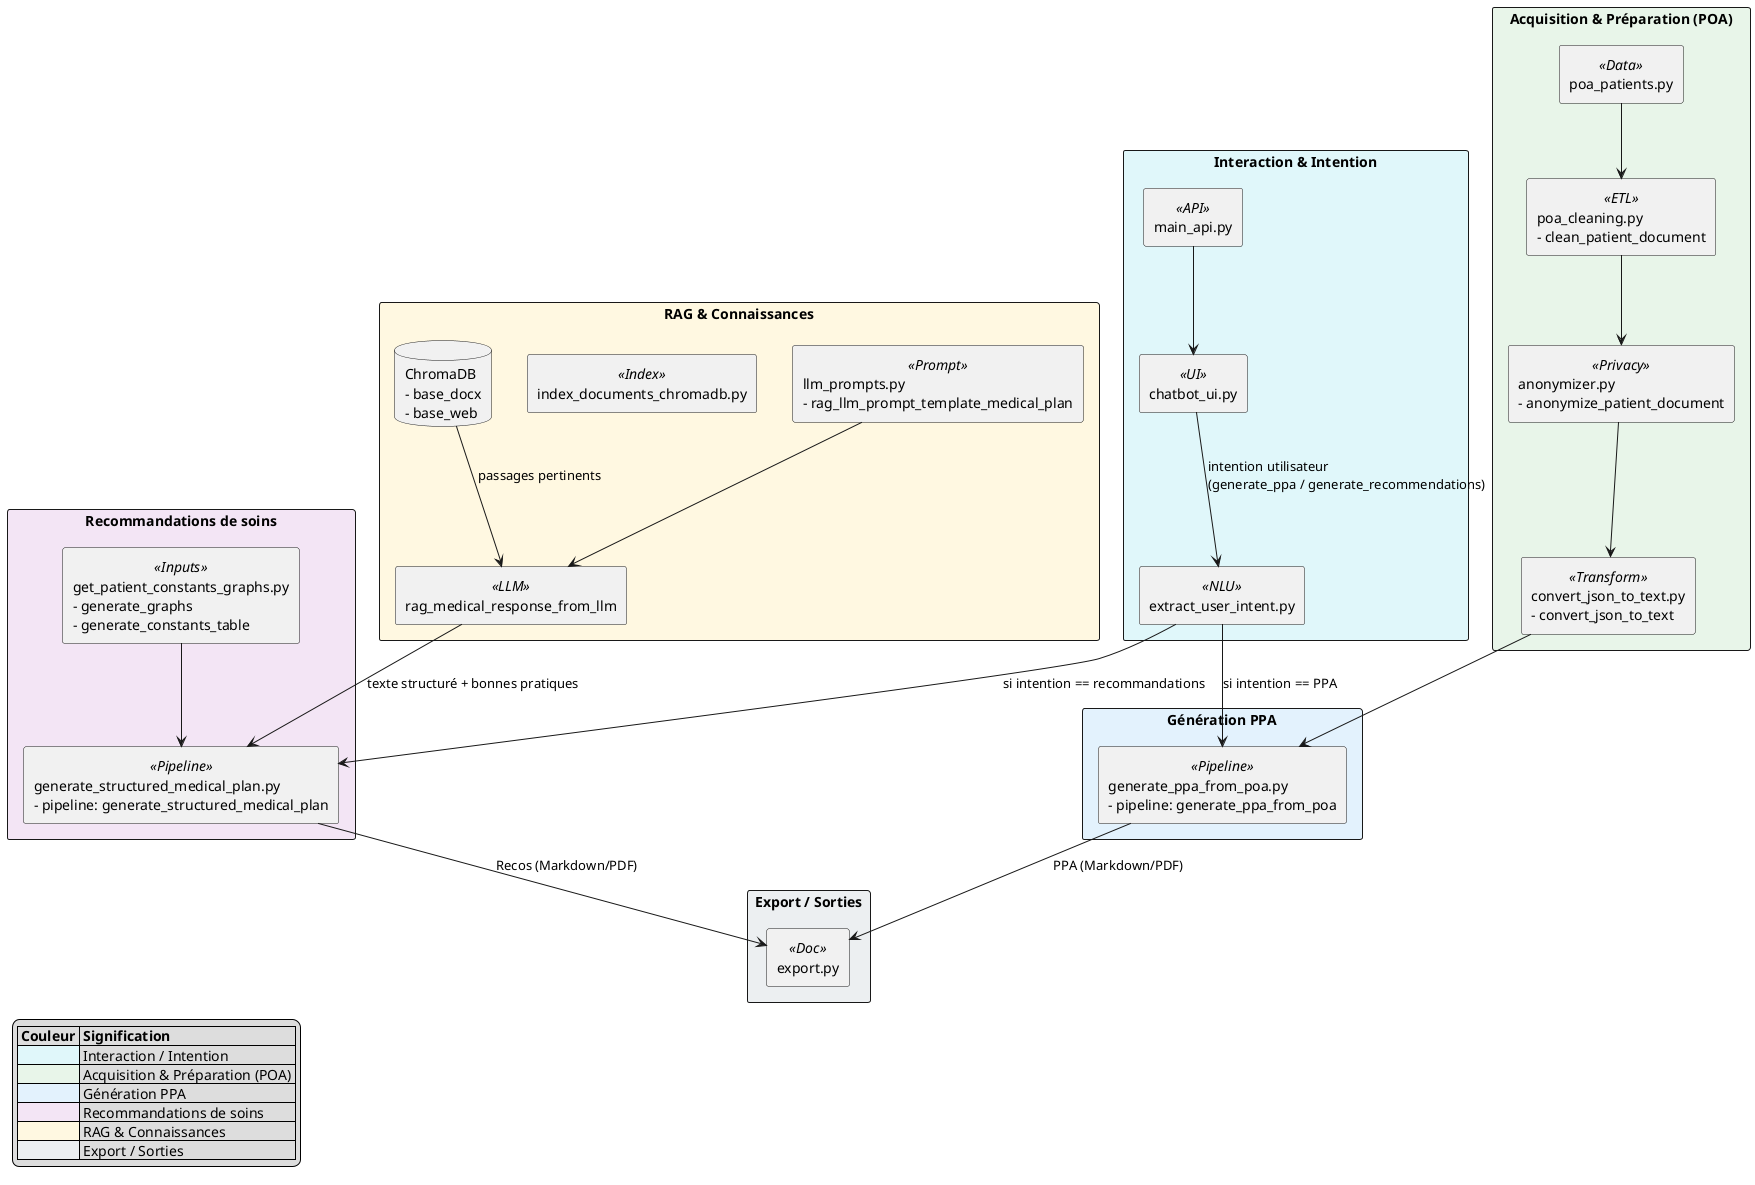 @startuml
skinparam shadowing false
skinparam packageStyle rectangle
skinparam defaultTextAlignment left
skinparam componentStyle rectangle
skinparam monochrome false

legend left
|= Couleur |= Signification |
|<#E0F7FA>| Interaction / Intention |
|<#E8F5E9>| Acquisition & Préparation (POA) |
|<#E3F2FD>| Génération PPA |
|<#F3E5F5>| Recommandations de soins |
|<#FFF8E1>| RAG & Connaissances |
|<#ECEFF1>| Export / Sorties |
endlegend

package "Interaction & Intention" #E0F7FA {
  [chatbot_ui.py] as CHAT <<UI>>
  [extract_user_intent.py] as INTENT <<NLU>>
  [main_api.py] as API <<API>>
}

package "Acquisition & Préparation (POA)" #E8F5E9 {
  [poa_patients.py] as POA_LIST <<Data>>
  [poa_cleaning.py\n- clean_patient_document] as POA_CLEAN <<ETL>>
  [anonymizer.py\n- anonymize_patient_document] as ANON <<Privacy>>
  [convert_json_to_text.py\n- convert_json_to_text] as CONV <<Transform>>
}

package "Génération PPA" #E3F2FD {
  [generate_ppa_from_poa.py\n- pipeline: generate_ppa_from_poa] as PPA <<Pipeline>>
}

package "Recommandations de soins" #F3E5F5 {
  [generate_structured_medical_plan.py\n- pipeline: generate_structured_medical_plan] as RECO <<Pipeline>>
  [get_patient_constants_graphs.py\n- generate_graphs\n- generate_constants_table] as CONSTANTS <<Inputs>>
}

package "RAG & Connaissances" #FFF8E1 {
  [llm_prompts.py\n- rag_llm_prompt_template_medical_plan] as PROMPT <<Prompt>>
  [rag_medical_response_from_llm] as RAGCALL <<LLM>>
  [index_documents_chromadb.py] as INDEXER <<Index>>
  database "ChromaDB\n- base_docx\n- base_web" as CHROMA
}

package "Export / Sorties" #ECEFF1 {
  [export.py] as EXPORT <<Doc>>
}

API --> CHAT
CHAT --> INTENT : intention utilisateur\n(generate_ppa / generate_recommendations)
INTENT --> PPA : si intention == PPA
INTENT --> RECO : si intention == recommandations

POA_LIST --> POA_CLEAN
POA_CLEAN --> ANON
ANON --> CONV
CONV --> PPA

CONSTANTS --> RECO

PROMPT --> RAGCALL
CHROMA --> RAGCALL : passages pertinents
RAGCALL --> RECO : texte structuré + bonnes pratiques

PPA --> EXPORT : PPA (Markdown/PDF)
RECO --> EXPORT : Recos (Markdown/PDF)

@enduml